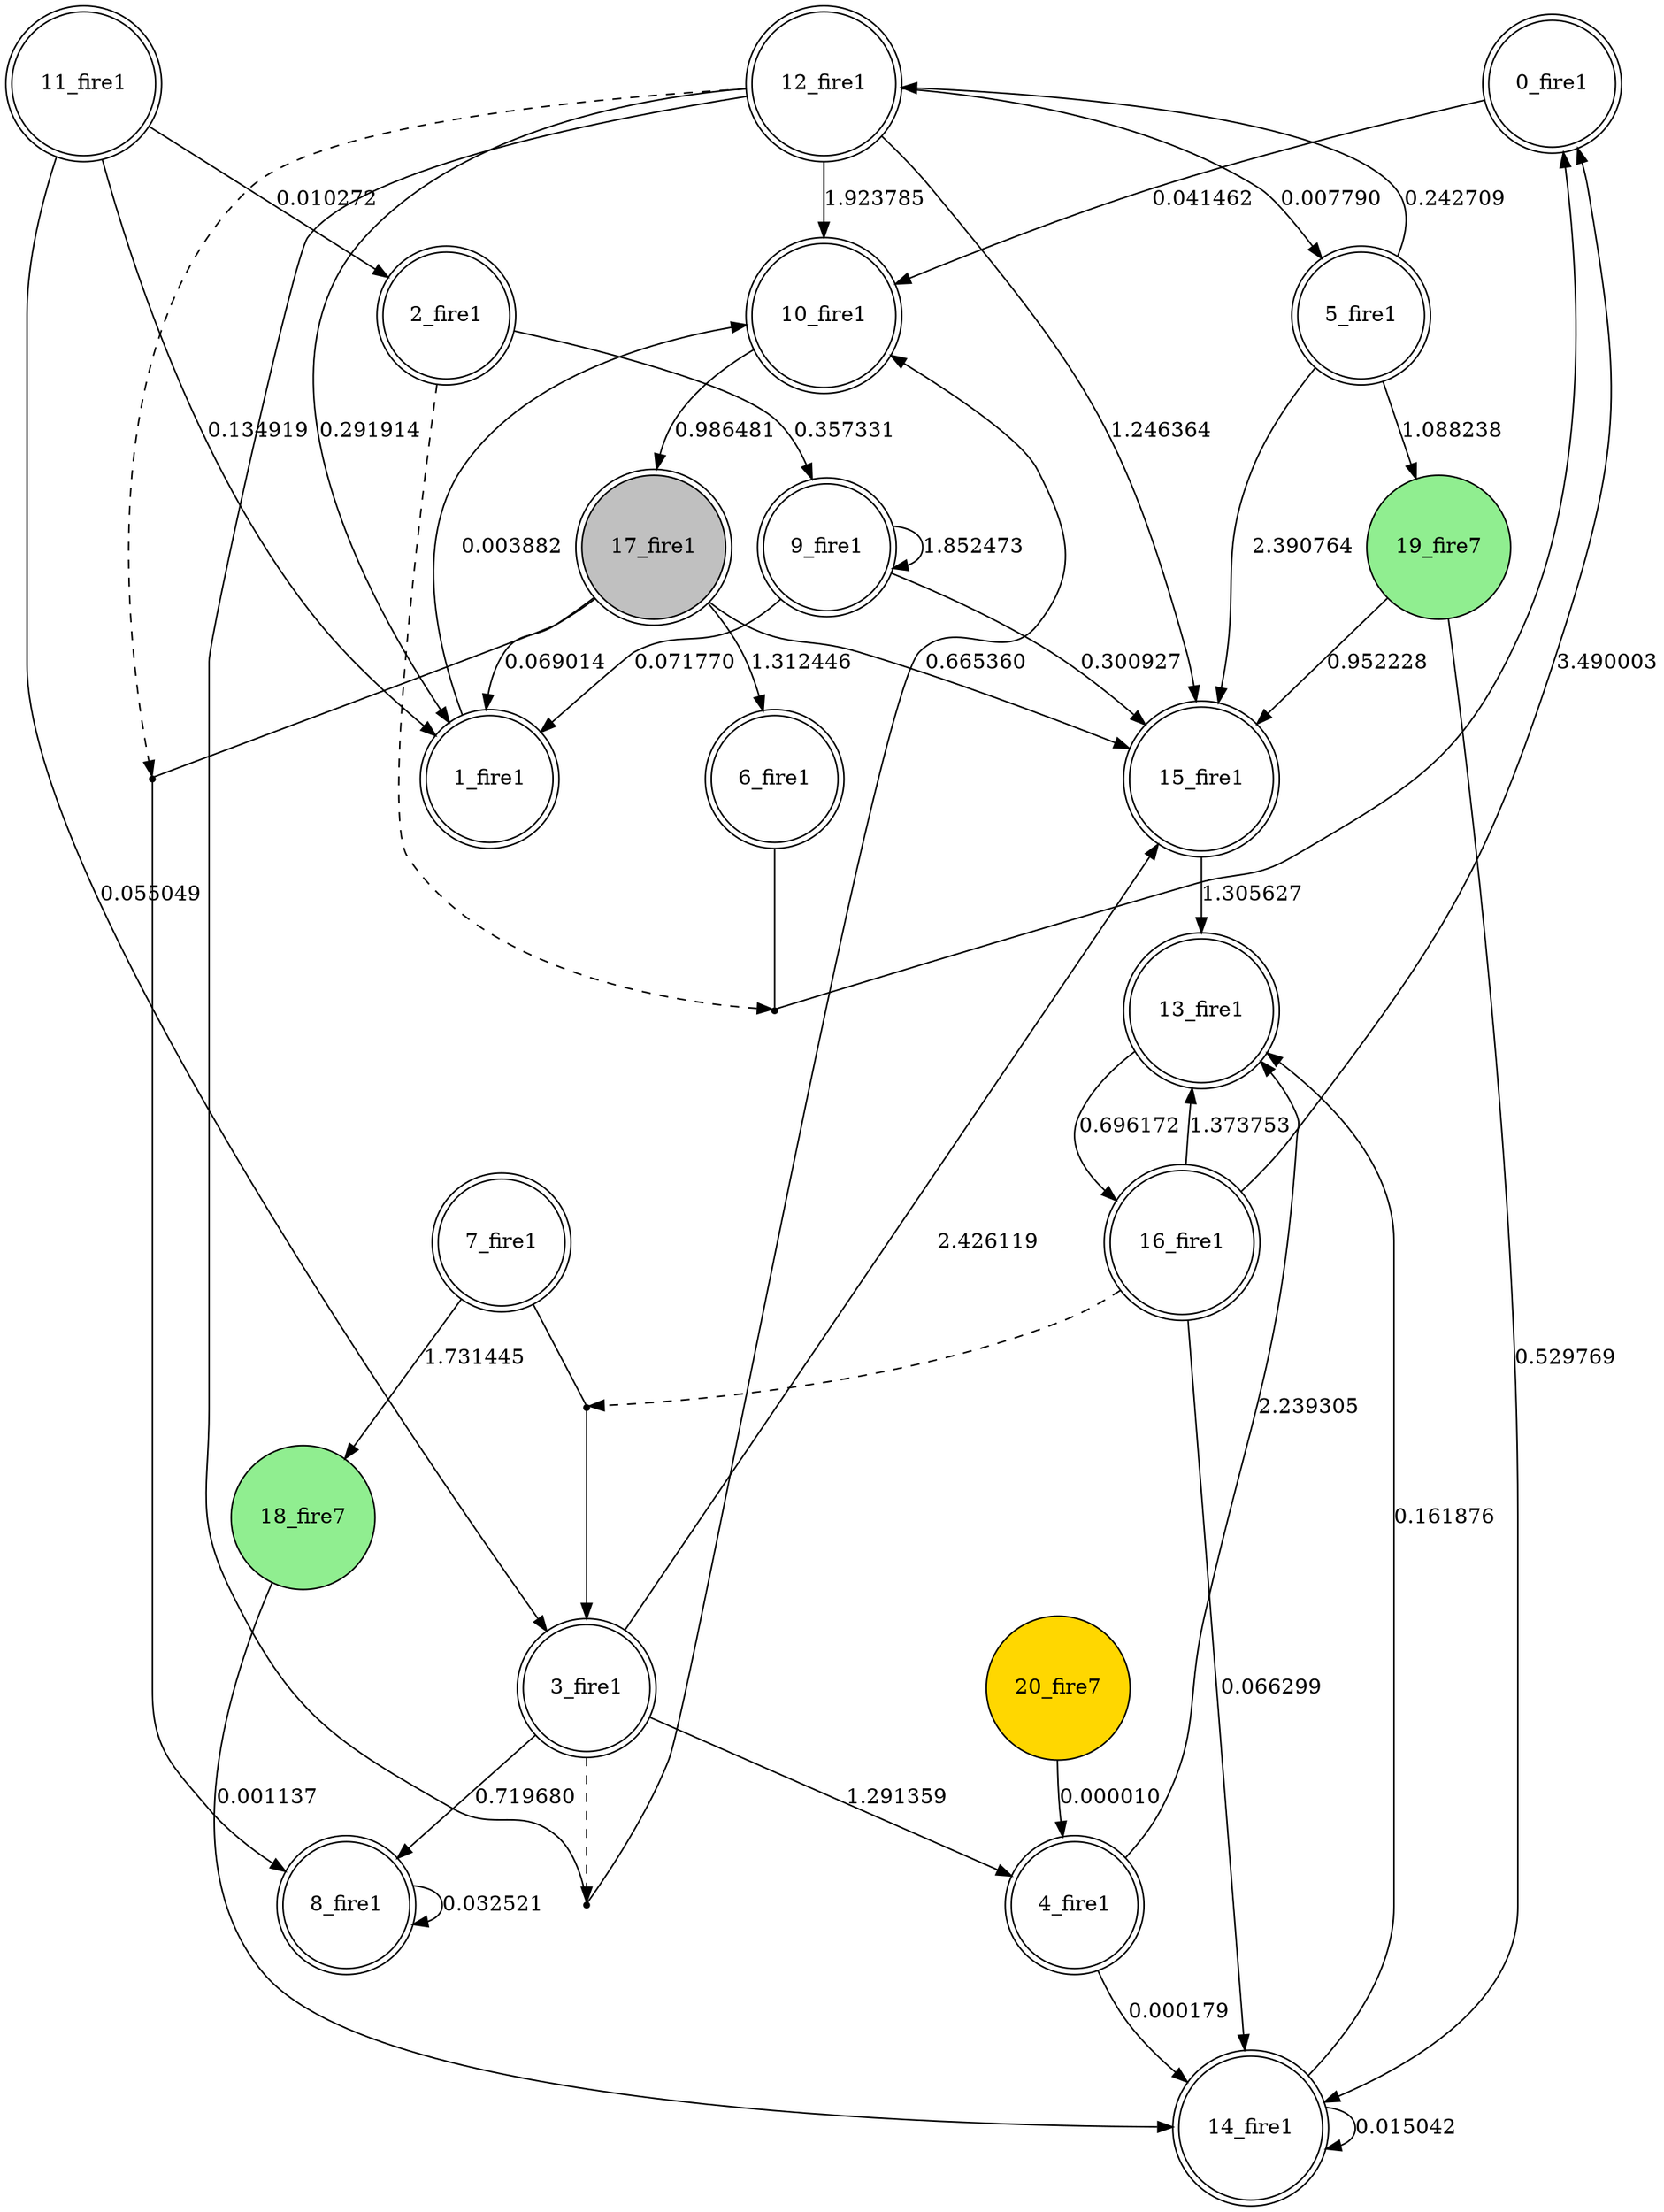 digraph G {
 node[shape = circle]
0 [label="0_fire1",shape=doublecircle]
1 [label="1_fire1",shape=doublecircle]
2 [label="2_fire1",shape=doublecircle]
3 [label="3_fire1",shape=doublecircle]
4 [label="4_fire1",shape=doublecircle]
5 [label="5_fire1",shape=doublecircle]
6 [label="6_fire1",shape=doublecircle]
7 [label="7_fire1",shape=doublecircle]
8 [label="8_fire1",shape=doublecircle]
9 [label="9_fire1",shape=doublecircle]
10 [label="10_fire1",shape=doublecircle]
11 [label="11_fire1",shape=doublecircle]
12 [label="12_fire1",shape=doublecircle]
13 [label="13_fire1",shape=doublecircle]
14 [label="14_fire1",shape=doublecircle]
15 [label="15_fire1",shape=doublecircle]
16 [label="16_fire1",shape=doublecircle]
17 [label="17_fire1",shape=doublecircle, style=filled, fillcolor=gray]
18 [label="18_fire7",style=filled, fillcolor=lightgreen]
19 [label="19_fire7",style=filled, fillcolor=lightgreen]
20 [label="20_fire7",style=filled, fillcolor=gold]
11 -> 1 [label="0.134919"]
3 -> 15 [label="2.426119"]
2 -> 9 [label="0.357331"]
9 -> 9 [label="1.852473"]
15 -> 13 [label="1.305627"]
17 -> 1 [label="0.069014"]
8 -> 8 [label="0.032521"]
5 -> 12 [label="0.242709"]
19 -> 14 [label="0.529769"]
5 -> 15 [label="2.390764"]
12 -> 1 [label="0.291914"]
21 [shape=point, label=""]
3 -> 21 [style=dashed] 
12 -> 21 [dir=none]
21 -> 10 
5 -> 19 [label="1.088238"]
9 -> 1 [label="0.071770"]
0 -> 10 [label="0.041462"]
17 -> 6 [label="1.312446"]
18 -> 14 [label="0.001137"]
16 -> 14 [label="0.066299"]
19 -> 15 [label="0.952228"]
11 -> 3 [label="0.055049"]
10 -> 17 [label="0.986481"]
22 [shape=point, label=""]
2 -> 22 [style=dashed] 
6 -> 22 [dir=none]
22 -> 0 
12 -> 5 [label="0.007790"]
14 -> 13 [label="0.161876"]
16 -> 0 [label="3.490003"]
12 -> 15 [label="1.246364"]
23 [shape=point, label=""]
16 -> 23 [style=dashed] 
7 -> 23 [dir=none]
23 -> 3 
4 -> 13 [label="2.239305"]
24 [shape=point, label=""]
12 -> 24 [style=dashed] 
17 -> 24 [dir=none]
24 -> 8 
4 -> 14 [label="0.000179"]
14 -> 14 [label="0.015042"]
11 -> 2 [label="0.010272"]
20 -> 4 [label="0.000010"]
3 -> 8 [label="0.719680"]
1 -> 10 [label="0.003882"]
9 -> 15 [label="0.300927"]
17 -> 15 [label="0.665360"]
12 -> 10 [label="1.923785"]
3 -> 4 [label="1.291359"]
7 -> 18 [label="1.731445"]
16 -> 13 [label="1.373753"]
13 -> 16 [label="0.696172"]
}
